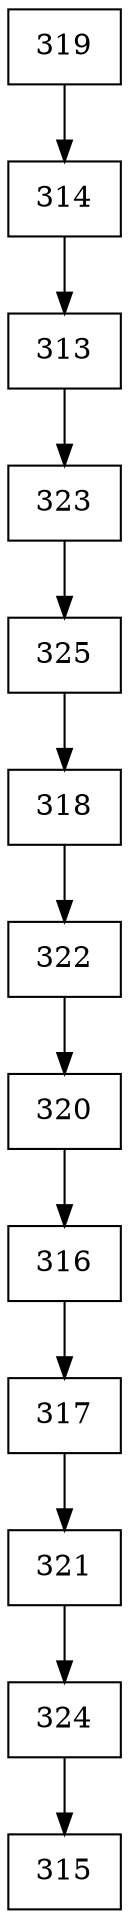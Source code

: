 digraph G {
  node [shape=record];
  node0 [label="{319}"];
  node0 -> node1;
  node1 [label="{314}"];
  node1 -> node2;
  node2 [label="{313}"];
  node2 -> node3;
  node3 [label="{323}"];
  node3 -> node4;
  node4 [label="{325}"];
  node4 -> node5;
  node5 [label="{318}"];
  node5 -> node6;
  node6 [label="{322}"];
  node6 -> node7;
  node7 [label="{320}"];
  node7 -> node8;
  node8 [label="{316}"];
  node8 -> node9;
  node9 [label="{317}"];
  node9 -> node10;
  node10 [label="{321}"];
  node10 -> node11;
  node11 [label="{324}"];
  node11 -> node12;
  node12 [label="{315}"];
}
